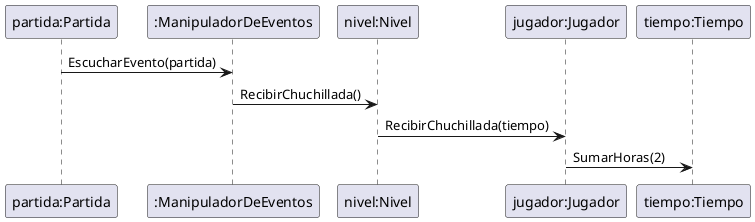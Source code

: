 @startuml
'https://plantuml.com/sequence-diagram

participant "partida:Partida" as P
participant ":ManipuladorDeEventos" as ME
participant "nivel:Nivel" as N
participant "jugador:Jugador" as J
participant "tiempo:Tiempo" as T

P -> ME: EscucharEvento(partida)
ME -> N: RecibirChuchillada()
N -> J: RecibirChuchillada(tiempo)
J -> T: SumarHoras(2)


@enduml